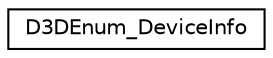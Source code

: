 digraph G
{
  edge [fontname="Helvetica",fontsize="10",labelfontname="Helvetica",labelfontsize="10"];
  node [fontname="Helvetica",fontsize="10",shape=record];
  rankdir="LR";
  Node1 [label="D3DEnum_DeviceInfo",height=0.2,width=0.4,color="black", fillcolor="white", style="filled",URL="$struct_d3_d_enum___device_info.html"];
}

